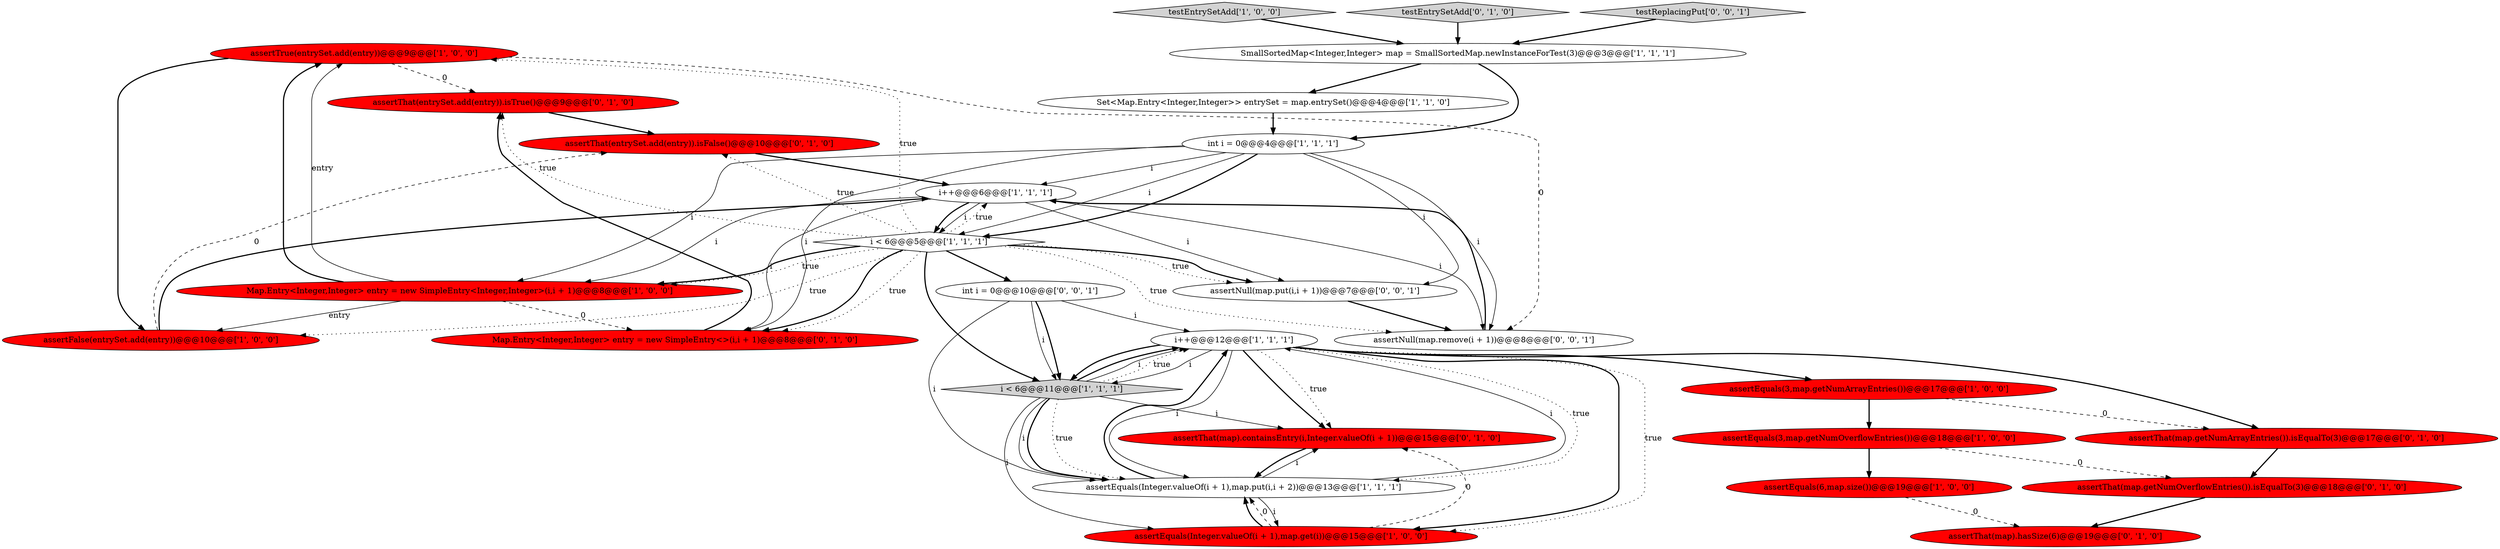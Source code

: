 digraph {
6 [style = filled, label = "assertTrue(entrySet.add(entry))@@@9@@@['1', '0', '0']", fillcolor = red, shape = ellipse image = "AAA1AAABBB1BBB"];
17 [style = filled, label = "assertThat(map.getNumOverflowEntries()).isEqualTo(3)@@@18@@@['0', '1', '0']", fillcolor = red, shape = ellipse image = "AAA1AAABBB2BBB"];
11 [style = filled, label = "i < 6@@@5@@@['1', '1', '1']", fillcolor = white, shape = diamond image = "AAA0AAABBB1BBB"];
0 [style = filled, label = "assertEquals(6,map.size())@@@19@@@['1', '0', '0']", fillcolor = red, shape = ellipse image = "AAA1AAABBB1BBB"];
25 [style = filled, label = "int i = 0@@@10@@@['0', '0', '1']", fillcolor = white, shape = ellipse image = "AAA0AAABBB3BBB"];
8 [style = filled, label = "testEntrySetAdd['1', '0', '0']", fillcolor = lightgray, shape = diamond image = "AAA0AAABBB1BBB"];
4 [style = filled, label = "i++@@@12@@@['1', '1', '1']", fillcolor = white, shape = ellipse image = "AAA0AAABBB1BBB"];
23 [style = filled, label = "assertThat(entrySet.add(entry)).isTrue()@@@9@@@['0', '1', '0']", fillcolor = red, shape = ellipse image = "AAA1AAABBB2BBB"];
14 [style = filled, label = "Set<Map.Entry<Integer,Integer>> entrySet = map.entrySet()@@@4@@@['1', '1', '0']", fillcolor = white, shape = ellipse image = "AAA0AAABBB1BBB"];
18 [style = filled, label = "assertThat(map).containsEntry(i,Integer.valueOf(i + 1))@@@15@@@['0', '1', '0']", fillcolor = red, shape = ellipse image = "AAA1AAABBB2BBB"];
24 [style = filled, label = "assertNull(map.remove(i + 1))@@@8@@@['0', '0', '1']", fillcolor = white, shape = ellipse image = "AAA0AAABBB3BBB"];
27 [style = filled, label = "assertNull(map.put(i,i + 1))@@@7@@@['0', '0', '1']", fillcolor = white, shape = ellipse image = "AAA0AAABBB3BBB"];
20 [style = filled, label = "Map.Entry<Integer,Integer> entry = new SimpleEntry<>(i,i + 1)@@@8@@@['0', '1', '0']", fillcolor = red, shape = ellipse image = "AAA1AAABBB2BBB"];
15 [style = filled, label = "assertEquals(3,map.getNumArrayEntries())@@@17@@@['1', '0', '0']", fillcolor = red, shape = ellipse image = "AAA1AAABBB1BBB"];
21 [style = filled, label = "assertThat(map.getNumArrayEntries()).isEqualTo(3)@@@17@@@['0', '1', '0']", fillcolor = red, shape = ellipse image = "AAA1AAABBB2BBB"];
1 [style = filled, label = "assertFalse(entrySet.add(entry))@@@10@@@['1', '0', '0']", fillcolor = red, shape = ellipse image = "AAA1AAABBB1BBB"];
3 [style = filled, label = "assertEquals(3,map.getNumOverflowEntries())@@@18@@@['1', '0', '0']", fillcolor = red, shape = ellipse image = "AAA1AAABBB1BBB"];
7 [style = filled, label = "i < 6@@@11@@@['1', '1', '1']", fillcolor = lightgray, shape = diamond image = "AAA0AAABBB1BBB"];
19 [style = filled, label = "testEntrySetAdd['0', '1', '0']", fillcolor = lightgray, shape = diamond image = "AAA0AAABBB2BBB"];
26 [style = filled, label = "testReplacingPut['0', '0', '1']", fillcolor = lightgray, shape = diamond image = "AAA0AAABBB3BBB"];
12 [style = filled, label = "assertEquals(Integer.valueOf(i + 1),map.get(i))@@@15@@@['1', '0', '0']", fillcolor = red, shape = ellipse image = "AAA1AAABBB1BBB"];
16 [style = filled, label = "assertThat(entrySet.add(entry)).isFalse()@@@10@@@['0', '1', '0']", fillcolor = red, shape = ellipse image = "AAA1AAABBB2BBB"];
13 [style = filled, label = "assertEquals(Integer.valueOf(i + 1),map.put(i,i + 2))@@@13@@@['1', '1', '1']", fillcolor = white, shape = ellipse image = "AAA0AAABBB1BBB"];
10 [style = filled, label = "Map.Entry<Integer,Integer> entry = new SimpleEntry<Integer,Integer>(i,i + 1)@@@8@@@['1', '0', '0']", fillcolor = red, shape = ellipse image = "AAA1AAABBB1BBB"];
5 [style = filled, label = "i++@@@6@@@['1', '1', '1']", fillcolor = white, shape = ellipse image = "AAA0AAABBB1BBB"];
22 [style = filled, label = "assertThat(map).hasSize(6)@@@19@@@['0', '1', '0']", fillcolor = red, shape = ellipse image = "AAA1AAABBB2BBB"];
9 [style = filled, label = "SmallSortedMap<Integer,Integer> map = SmallSortedMap.newInstanceForTest(3)@@@3@@@['1', '1', '1']", fillcolor = white, shape = ellipse image = "AAA0AAABBB1BBB"];
2 [style = filled, label = "int i = 0@@@4@@@['1', '1', '1']", fillcolor = white, shape = ellipse image = "AAA0AAABBB1BBB"];
1->5 [style = bold, label=""];
7->13 [style = bold, label=""];
4->7 [style = solid, label="i"];
11->20 [style = bold, label=""];
4->18 [style = dotted, label="true"];
23->16 [style = bold, label=""];
25->4 [style = solid, label="i"];
3->17 [style = dashed, label="0"];
5->20 [style = solid, label="i"];
9->2 [style = bold, label=""];
25->13 [style = solid, label="i"];
11->10 [style = dotted, label="true"];
11->1 [style = dotted, label="true"];
7->13 [style = dotted, label="true"];
4->15 [style = bold, label=""];
11->23 [style = dotted, label="true"];
4->21 [style = bold, label=""];
2->27 [style = solid, label="i"];
26->9 [style = bold, label=""];
15->21 [style = dashed, label="0"];
4->18 [style = bold, label=""];
7->18 [style = solid, label="i"];
11->5 [style = dotted, label="true"];
5->11 [style = solid, label="i"];
7->4 [style = bold, label=""];
13->4 [style = solid, label="i"];
2->10 [style = solid, label="i"];
17->22 [style = bold, label=""];
15->3 [style = bold, label=""];
25->7 [style = bold, label=""];
10->6 [style = bold, label=""];
7->4 [style = solid, label="i"];
0->22 [style = dashed, label="0"];
4->7 [style = bold, label=""];
3->0 [style = bold, label=""];
24->5 [style = bold, label=""];
13->12 [style = solid, label="i"];
2->20 [style = solid, label="i"];
7->13 [style = solid, label="i"];
4->13 [style = solid, label="i"];
7->12 [style = solid, label="i"];
13->18 [style = solid, label="i"];
6->1 [style = bold, label=""];
12->13 [style = bold, label=""];
4->13 [style = dotted, label="true"];
11->20 [style = dotted, label="true"];
2->11 [style = solid, label="i"];
11->27 [style = dotted, label="true"];
20->23 [style = bold, label=""];
10->1 [style = solid, label="entry"];
19->9 [style = bold, label=""];
11->10 [style = bold, label=""];
11->6 [style = dotted, label="true"];
1->16 [style = dashed, label="0"];
6->24 [style = dashed, label="0"];
6->23 [style = dashed, label="0"];
7->4 [style = dotted, label="true"];
8->9 [style = bold, label=""];
9->14 [style = bold, label=""];
18->13 [style = bold, label=""];
16->5 [style = bold, label=""];
4->12 [style = bold, label=""];
10->6 [style = solid, label="entry"];
5->27 [style = solid, label="i"];
5->24 [style = solid, label="i"];
11->16 [style = dotted, label="true"];
27->24 [style = bold, label=""];
14->2 [style = bold, label=""];
5->11 [style = bold, label=""];
10->20 [style = dashed, label="0"];
12->18 [style = dashed, label="0"];
12->13 [style = dashed, label="0"];
25->7 [style = solid, label="i"];
4->12 [style = dotted, label="true"];
2->24 [style = solid, label="i"];
5->10 [style = solid, label="i"];
21->17 [style = bold, label=""];
2->11 [style = bold, label=""];
2->5 [style = solid, label="i"];
11->7 [style = bold, label=""];
11->24 [style = dotted, label="true"];
11->25 [style = bold, label=""];
11->27 [style = bold, label=""];
13->4 [style = bold, label=""];
}
